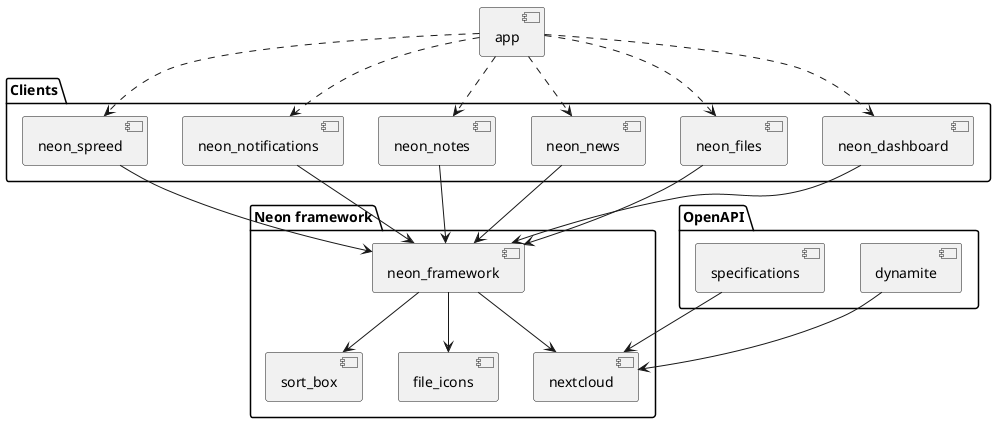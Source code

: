 @startuml architecture

package "Neon framework" {
    component neon_framework
    component nextcloud
    component sort_box
    component file_icons
}

package "Clients" {
    component neon_dashboard
    component neon_files
    component neon_news
    component neon_notes
    component neon_notifications
    component neon_spreed
}

package "OpenAPI" {
    component dynamite
    component specifications
}

component app

app ..> neon_dashboard
app ..> neon_files
app ..> neon_news
app ..> neon_notes
app ..> neon_notifications
app ..> neon_spreed

neon_dashboard --> neon_framework
neon_files --> neon_framework
neon_news --> neon_framework
neon_notes --> neon_framework
neon_notifications --> neon_framework
neon_spreed --> neon_framework


neon_framework --> nextcloud
neon_framework --> sort_box
neon_framework --> file_icons

dynamite --> nextcloud
specifications --> nextcloud

@enduml
